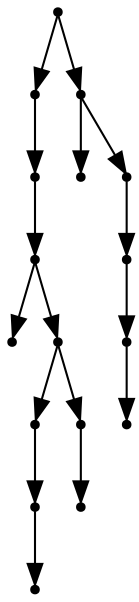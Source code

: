 digraph {
  16 [shape=point];
  9 [shape=point];
  8 [shape=point];
  7 [shape=point];
  0 [shape=point];
  6 [shape=point];
  3 [shape=point];
  2 [shape=point];
  1 [shape=point];
  5 [shape=point];
  4 [shape=point];
  15 [shape=point];
  10 [shape=point];
  14 [shape=point];
  13 [shape=point];
  12 [shape=point];
  11 [shape=point];
16 -> 9;
9 -> 8;
8 -> 7;
7 -> 0;
7 -> 6;
6 -> 3;
3 -> 2;
2 -> 1;
6 -> 5;
5 -> 4;
16 -> 15;
15 -> 10;
15 -> 14;
14 -> 13;
13 -> 12;
12 -> 11;
}

